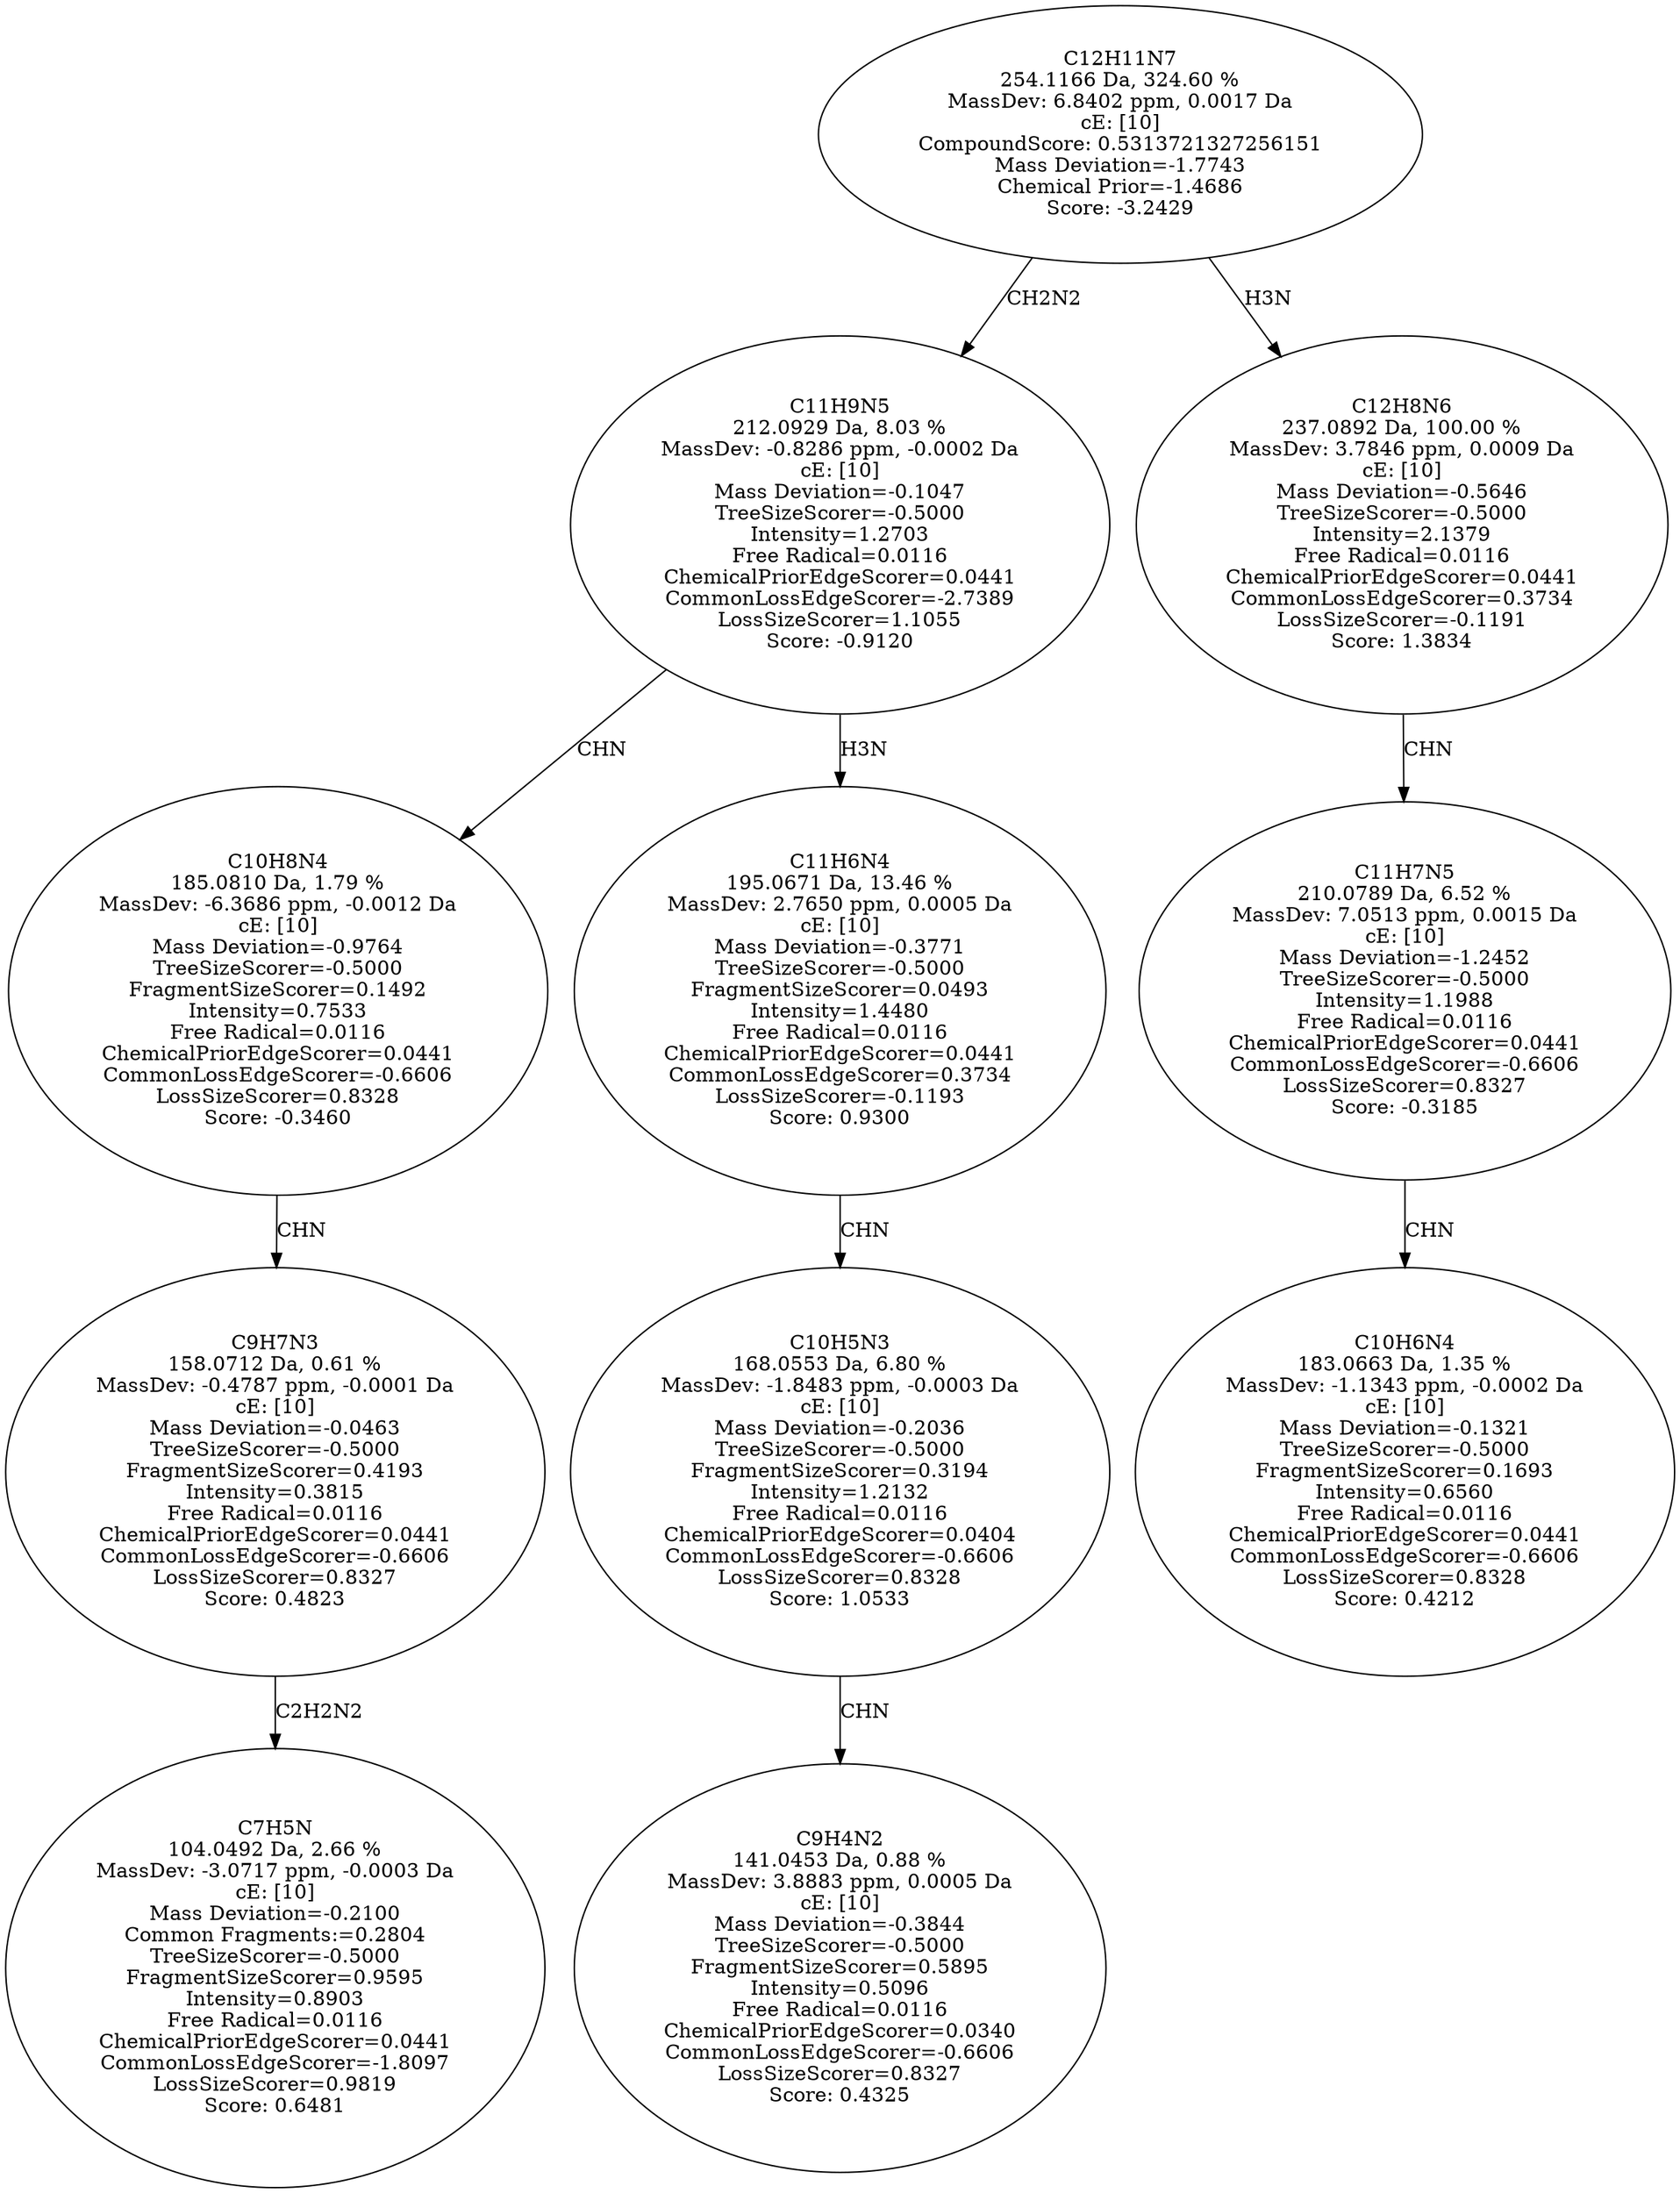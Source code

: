 strict digraph {
v1 [label="C7H5N\n104.0492 Da, 2.66 %\nMassDev: -3.0717 ppm, -0.0003 Da\ncE: [10]\nMass Deviation=-0.2100\nCommon Fragments:=0.2804\nTreeSizeScorer=-0.5000\nFragmentSizeScorer=0.9595\nIntensity=0.8903\nFree Radical=0.0116\nChemicalPriorEdgeScorer=0.0441\nCommonLossEdgeScorer=-1.8097\nLossSizeScorer=0.9819\nScore: 0.6481"];
v2 [label="C9H7N3\n158.0712 Da, 0.61 %\nMassDev: -0.4787 ppm, -0.0001 Da\ncE: [10]\nMass Deviation=-0.0463\nTreeSizeScorer=-0.5000\nFragmentSizeScorer=0.4193\nIntensity=0.3815\nFree Radical=0.0116\nChemicalPriorEdgeScorer=0.0441\nCommonLossEdgeScorer=-0.6606\nLossSizeScorer=0.8327\nScore: 0.4823"];
v3 [label="C10H8N4\n185.0810 Da, 1.79 %\nMassDev: -6.3686 ppm, -0.0012 Da\ncE: [10]\nMass Deviation=-0.9764\nTreeSizeScorer=-0.5000\nFragmentSizeScorer=0.1492\nIntensity=0.7533\nFree Radical=0.0116\nChemicalPriorEdgeScorer=0.0441\nCommonLossEdgeScorer=-0.6606\nLossSizeScorer=0.8328\nScore: -0.3460"];
v4 [label="C9H4N2\n141.0453 Da, 0.88 %\nMassDev: 3.8883 ppm, 0.0005 Da\ncE: [10]\nMass Deviation=-0.3844\nTreeSizeScorer=-0.5000\nFragmentSizeScorer=0.5895\nIntensity=0.5096\nFree Radical=0.0116\nChemicalPriorEdgeScorer=0.0340\nCommonLossEdgeScorer=-0.6606\nLossSizeScorer=0.8327\nScore: 0.4325"];
v5 [label="C10H5N3\n168.0553 Da, 6.80 %\nMassDev: -1.8483 ppm, -0.0003 Da\ncE: [10]\nMass Deviation=-0.2036\nTreeSizeScorer=-0.5000\nFragmentSizeScorer=0.3194\nIntensity=1.2132\nFree Radical=0.0116\nChemicalPriorEdgeScorer=0.0404\nCommonLossEdgeScorer=-0.6606\nLossSizeScorer=0.8328\nScore: 1.0533"];
v6 [label="C11H6N4\n195.0671 Da, 13.46 %\nMassDev: 2.7650 ppm, 0.0005 Da\ncE: [10]\nMass Deviation=-0.3771\nTreeSizeScorer=-0.5000\nFragmentSizeScorer=0.0493\nIntensity=1.4480\nFree Radical=0.0116\nChemicalPriorEdgeScorer=0.0441\nCommonLossEdgeScorer=0.3734\nLossSizeScorer=-0.1193\nScore: 0.9300"];
v7 [label="C11H9N5\n212.0929 Da, 8.03 %\nMassDev: -0.8286 ppm, -0.0002 Da\ncE: [10]\nMass Deviation=-0.1047\nTreeSizeScorer=-0.5000\nIntensity=1.2703\nFree Radical=0.0116\nChemicalPriorEdgeScorer=0.0441\nCommonLossEdgeScorer=-2.7389\nLossSizeScorer=1.1055\nScore: -0.9120"];
v8 [label="C10H6N4\n183.0663 Da, 1.35 %\nMassDev: -1.1343 ppm, -0.0002 Da\ncE: [10]\nMass Deviation=-0.1321\nTreeSizeScorer=-0.5000\nFragmentSizeScorer=0.1693\nIntensity=0.6560\nFree Radical=0.0116\nChemicalPriorEdgeScorer=0.0441\nCommonLossEdgeScorer=-0.6606\nLossSizeScorer=0.8328\nScore: 0.4212"];
v9 [label="C11H7N5\n210.0789 Da, 6.52 %\nMassDev: 7.0513 ppm, 0.0015 Da\ncE: [10]\nMass Deviation=-1.2452\nTreeSizeScorer=-0.5000\nIntensity=1.1988\nFree Radical=0.0116\nChemicalPriorEdgeScorer=0.0441\nCommonLossEdgeScorer=-0.6606\nLossSizeScorer=0.8327\nScore: -0.3185"];
v10 [label="C12H8N6\n237.0892 Da, 100.00 %\nMassDev: 3.7846 ppm, 0.0009 Da\ncE: [10]\nMass Deviation=-0.5646\nTreeSizeScorer=-0.5000\nIntensity=2.1379\nFree Radical=0.0116\nChemicalPriorEdgeScorer=0.0441\nCommonLossEdgeScorer=0.3734\nLossSizeScorer=-0.1191\nScore: 1.3834"];
v11 [label="C12H11N7\n254.1166 Da, 324.60 %\nMassDev: 6.8402 ppm, 0.0017 Da\ncE: [10]\nCompoundScore: 0.5313721327256151\nMass Deviation=-1.7743\nChemical Prior=-1.4686\nScore: -3.2429"];
v2 -> v1 [label="C2H2N2"];
v3 -> v2 [label="CHN"];
v7 -> v3 [label="CHN"];
v5 -> v4 [label="CHN"];
v6 -> v5 [label="CHN"];
v7 -> v6 [label="H3N"];
v11 -> v7 [label="CH2N2"];
v9 -> v8 [label="CHN"];
v10 -> v9 [label="CHN"];
v11 -> v10 [label="H3N"];
}